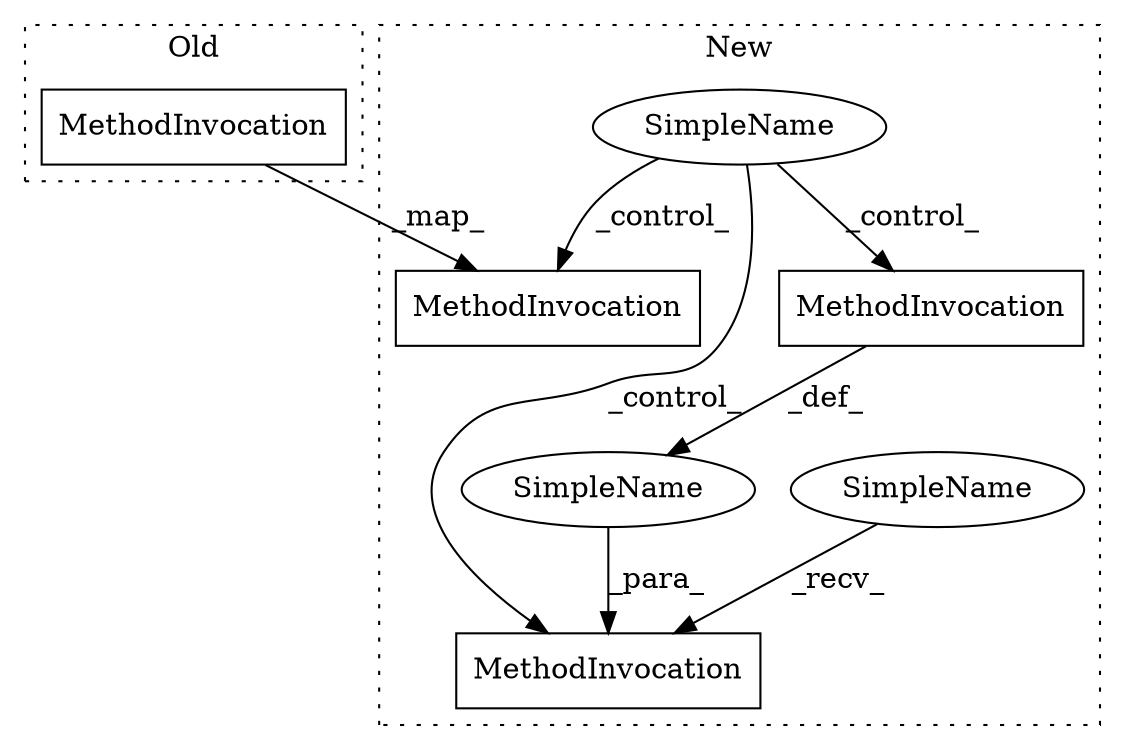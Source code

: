 digraph G {
subgraph cluster0 {
1 [label="MethodInvocation" a="32" s="3936,3974" l="5,1" shape="box"];
label = "Old";
style="dotted";
}
subgraph cluster1 {
2 [label="MethodInvocation" a="32" s="4092,4130" l="5,1" shape="box"];
3 [label="MethodInvocation" a="32" s="3990,4028" l="5,1" shape="box"];
4 [label="MethodInvocation" a="32" s="4106" l="12" shape="box"];
5 [label="SimpleName" a="42" s="4086" l="5" shape="ellipse"];
6 [label="SimpleName" a="42" s="" l="" shape="ellipse"];
7 [label="SimpleName" a="42" s="" l="" shape="ellipse"];
label = "New";
style="dotted";
}
1 -> 3 [label="_map_"];
4 -> 7 [label="_def_"];
5 -> 2 [label="_recv_"];
6 -> 4 [label="_control_"];
6 -> 3 [label="_control_"];
6 -> 2 [label="_control_"];
7 -> 2 [label="_para_"];
}